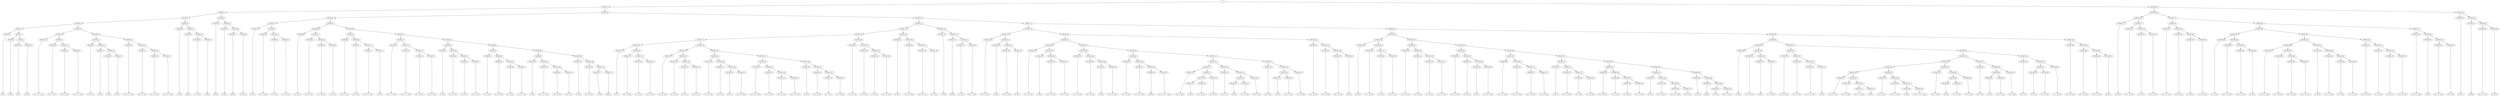 digraph sample{
"S" -> "C85289_1";
"C85289_1" -> "C85289_2";
"C85289_2" -> "C85289_3";
"C85289_3" -> "C85289_4";
"C85289_4" -> "C85289_5";
"C85289_5" -> "C85289_6";
"C85289_6" -> "[G]_1";
"C85289_5" -> "C85289_7";
"C85289_7" -> "C85289_8";
"C85289_8" -> "[A  B]_1";
"C85289_7" -> "C85289_9";
"C85289_9" -> "C85289_10";
"C85289_10" -> "[C]_1";
"C85289_9" -> "C85289_11";
"C85289_11" -> "[E  F]_1";
"C85289_4" -> "C85289_12";
"C85289_12" -> "C85289_13";
"C85289_13" -> "C85289_14";
"C85289_14" -> "[C  D  E  F  G]_1";
"C85289_13" -> "C85289_15";
"C85289_15" -> "C85289_16";
"C85289_16" -> "[D  E  F  G]_1";
"C85289_15" -> "C85289_17";
"C85289_17" -> "C85289_18";
"C85289_18" -> "[F  G  A  B]_1";
"C85289_17" -> "C85289_19";
"C85289_19" -> "[C  D  G  A  B]_1";
"C85289_12" -> "C85289_20";
"C85289_20" -> "C85289_21";
"C85289_21" -> "C85289_22";
"C85289_22" -> "[C  E  G]_1";
"C85289_21" -> "C85289_23";
"C85289_23" -> "C85289_24";
"C85289_24" -> "[A  B]_2";
"C85289_23" -> "C85289_25";
"C85289_25" -> "C85289_26";
"C85289_26" -> "[A  B]_3";
"C85289_25" -> "C85289_27";
"C85289_27" -> "[C  E]_1";
"C85289_20" -> "C85289_28";
"C85289_28" -> "C85289_29";
"C85289_29" -> "[C  D  E  F  G]_2";
"C85289_28" -> "C85289_30";
"C85289_30" -> "C85289_31";
"C85289_31" -> "[D  E  F  G]_2";
"C85289_30" -> "C85289_32";
"C85289_32" -> "C85289_33";
"C85289_33" -> "[F  G  A  B]_2";
"C85289_32" -> "C85289_34";
"C85289_34" -> "[C  D  G  A  B]_2";
"C85289_3" -> "C85289_35";
"C85289_35" -> "C85289_36";
"C85289_36" -> "[C  E]_2";
"C85289_35" -> "C85289_37";
"C85289_37" -> "C85289_38";
"C85289_38" -> "[rest]_1";
"C85289_37" -> "C85289_39";
"C85289_39" -> "C85289_40";
"C85289_40" -> "[C  E  A]_1";
"C85289_39" -> "C85289_41";
"C85289_41" -> "[rest]_2";
"C85289_2" -> "C85289_42";
"C85289_42" -> "C85289_43";
"C85289_43" -> "[rest]_3";
"C85289_42" -> "C85289_44";
"C85289_44" -> "C85289_45";
"C85289_45" -> "[G  B]_1";
"C85289_44" -> "C85289_46";
"C85289_46" -> "C85289_47";
"C85289_47" -> "[rest]_4";
"C85289_46" -> "C85289_48";
"C85289_48" -> "[C  D  F]_1";
"C85289_1" -> "C85289_49";
"C85289_49" -> "C85289_50";
"C85289_50" -> "C85289_51";
"C85289_51" -> "C85289_52";
"C85289_52" -> "[C  E]_3";
"C85289_51" -> "C85289_53";
"C85289_53" -> "C85289_54";
"C85289_54" -> "[F  G  A  B]_3";
"C85289_53" -> "C85289_55";
"C85289_55" -> "C85289_56";
"C85289_56" -> "[C  F  A]_1";
"C85289_55" -> "C85289_57";
"C85289_57" -> "[C  D  A  B]_1";
"C85289_50" -> "C85289_58";
"C85289_58" -> "C85289_59";
"C85289_59" -> "C85289_60";
"C85289_60" -> "[C  E  G]_2";
"C85289_59" -> "C85289_61";
"C85289_61" -> "C85289_62";
"C85289_62" -> "[C  D  E  F]_1";
"C85289_61" -> "C85289_63";
"C85289_63" -> "C85289_64";
"C85289_64" -> "[C  D  E  F]_2";
"C85289_63" -> "C85289_65";
"C85289_65" -> "[C  E  G]_3";
"C85289_58" -> "C85289_66";
"C85289_66" -> "C85289_67";
"C85289_67" -> "C85289_68";
"C85289_68" -> "[C  D  E  F]_3";
"C85289_67" -> "C85289_69";
"C85289_69" -> "C85289_70";
"C85289_70" -> "[C  E  A]_2";
"C85289_69" -> "C85289_71";
"C85289_71" -> "C85289_72";
"C85289_72" -> "[C  D  E  A  B]_1";
"C85289_71" -> "C85289_73";
"C85289_73" -> "[D  F]_1";
"C85289_66" -> "C85289_74";
"C85289_74" -> "C85289_75";
"C85289_75" -> "C85289_76";
"C85289_76" -> "[C  D  E  G  B]_1";
"C85289_75" -> "C85289_77";
"C85289_77" -> "C85289_78";
"C85289_78" -> "[C  D  G  A  B]_3";
"C85289_77" -> "C85289_79";
"C85289_79" -> "C85289_80";
"C85289_80" -> "[F  G  A  B]_4";
"C85289_79" -> "C85289_81";
"C85289_81" -> "[D  E  F  G]_3";
"C85289_74" -> "C85289_82";
"C85289_82" -> "C85289_83";
"C85289_83" -> "C85289_84";
"C85289_84" -> "[C  E]_4";
"C85289_83" -> "C85289_85";
"C85289_85" -> "C85289_86";
"C85289_86" -> "[F  G  A  B]_5";
"C85289_85" -> "C85289_87";
"C85289_87" -> "C85289_88";
"C85289_88" -> "[C  F  A]_2";
"C85289_87" -> "C85289_89";
"C85289_89" -> "[C  D  A  B]_2";
"C85289_82" -> "C85289_90";
"C85289_90" -> "C85289_91";
"C85289_91" -> "C85289_92";
"C85289_92" -> "[C  E  G]_4";
"C85289_91" -> "C85289_93";
"C85289_93" -> "C85289_94";
"C85289_94" -> "[C  D  E  F]_4";
"C85289_93" -> "C85289_95";
"C85289_95" -> "C85289_96";
"C85289_96" -> "[C  E  G]_5";
"C85289_95" -> "C85289_97";
"C85289_97" -> "[C  D  E  F]_5";
"C85289_90" -> "C85289_98";
"C85289_98" -> "C85289_99";
"C85289_99" -> "C85289_100";
"C85289_100" -> "[F  A]_1";
"C85289_99" -> "C85289_101";
"C85289_101" -> "C85289_102";
"C85289_102" -> "[C  D  E  G  B]_2";
"C85289_101" -> "C85289_103";
"C85289_103" -> "C85289_104";
"C85289_104" -> "[D  E  F  G]_4";
"C85289_103" -> "C85289_105";
"C85289_105" -> "[D  F  G]_1";
"C85289_98" -> "C85289_106";
"C85289_106" -> "C85289_107";
"C85289_107" -> "[C  E]_5";
"C85289_106" -> "C85289_108";
"C85289_108" -> "C85289_109";
"C85289_109" -> "[D  E  F  G]_5";
"C85289_108" -> "C85289_110";
"C85289_110" -> "C85289_111";
"C85289_111" -> "[C  E]_6";
"C85289_110" -> "C85289_112";
"C85289_112" -> "[rest]_5";
"C85289_49" -> "C85289_113";
"C85289_113" -> "C85289_114";
"C85289_114" -> "C85289_115";
"C85289_115" -> "C85289_116";
"C85289_116" -> "C85289_117";
"C85289_117" -> "C85289_118";
"C85289_118" -> "C85289_119";
"C85289_119" -> "[C  E]_7";
"C85289_118" -> "C85289_120";
"C85289_120" -> "C85289_121";
"C85289_121" -> "[F  G  A  B]_6";
"C85289_120" -> "C85289_122";
"C85289_122" -> "C85289_123";
"C85289_123" -> "[C  F  A]_3";
"C85289_122" -> "C85289_124";
"C85289_124" -> "[C  D  A  B]_3";
"C85289_117" -> "C85289_125";
"C85289_125" -> "C85289_126";
"C85289_126" -> "C85289_127";
"C85289_127" -> "[C  D  E  F]_6";
"C85289_126" -> "C85289_128";
"C85289_128" -> "C85289_129";
"C85289_129" -> "[C  E  G]_6";
"C85289_128" -> "C85289_130";
"C85289_130" -> "C85289_131";
"C85289_131" -> "[C  E  G]_7";
"C85289_130" -> "C85289_132";
"C85289_132" -> "[C  D  E  F]_7";
"C85289_125" -> "C85289_133";
"C85289_133" -> "C85289_134";
"C85289_134" -> "C85289_135";
"C85289_135" -> "[C  D  E  F]_8";
"C85289_134" -> "C85289_136";
"C85289_136" -> "C85289_137";
"C85289_137" -> "[C  E  A]_3";
"C85289_136" -> "C85289_138";
"C85289_138" -> "C85289_139";
"C85289_139" -> "[D  F]_2";
"C85289_138" -> "C85289_140";
"C85289_140" -> "[C  D  E  A  B]_2";
"C85289_133" -> "C85289_141";
"C85289_141" -> "C85289_142";
"C85289_142" -> "C85289_143";
"C85289_143" -> "[C  D  G  A  B]_4";
"C85289_142" -> "C85289_144";
"C85289_144" -> "C85289_145";
"C85289_145" -> "[F  G  A  B]_7";
"C85289_144" -> "C85289_146";
"C85289_146" -> "C85289_147";
"C85289_147" -> "[D  E  F  G]_6";
"C85289_146" -> "C85289_148";
"C85289_148" -> "[C  D  E  G  B]_3";
"C85289_141" -> "C85289_149";
"C85289_149" -> "C85289_150";
"C85289_150" -> "[C  E]_8";
"C85289_149" -> "C85289_151";
"C85289_151" -> "C85289_152";
"C85289_152" -> "[F  G  A  B]_8";
"C85289_151" -> "C85289_153";
"C85289_153" -> "C85289_154";
"C85289_154" -> "[C  F  A]_4";
"C85289_153" -> "C85289_155";
"C85289_155" -> "[C  D  A  B]_4";
"C85289_116" -> "C85289_156";
"C85289_156" -> "C85289_157";
"C85289_157" -> "[C  D  E  F]_9";
"C85289_156" -> "C85289_158";
"C85289_158" -> "C85289_159";
"C85289_159" -> "[C  E  G]_8";
"C85289_158" -> "C85289_160";
"C85289_160" -> "C85289_161";
"C85289_161" -> "[C  E  G]_9";
"C85289_160" -> "C85289_162";
"C85289_162" -> "[C  D  E  F]_10";
"C85289_115" -> "C85289_163";
"C85289_163" -> "C85289_164";
"C85289_164" -> "[F  A]_2";
"C85289_163" -> "C85289_165";
"C85289_165" -> "C85289_166";
"C85289_166" -> "[C  D  E  G  B]_4";
"C85289_165" -> "C85289_167";
"C85289_167" -> "C85289_168";
"C85289_168" -> "[D  E  F  G]_7";
"C85289_167" -> "C85289_169";
"C85289_169" -> "[D  F  G]_2";
"C85289_114" -> "C85289_170";
"C85289_170" -> "C85289_171";
"C85289_171" -> "[C  E]_9";
"C85289_170" -> "C85289_172";
"C85289_172" -> "C85289_173";
"C85289_173" -> "[rest]_6";
"C85289_172" -> "C85289_174";
"C85289_174" -> "C85289_175";
"C85289_175" -> "[C  E]_10";
"C85289_174" -> "C85289_176";
"C85289_176" -> "[D  E  F  G]_8";
"C85289_113" -> "C85289_177";
"C85289_177" -> "C85289_178";
"C85289_178" -> "C85289_179";
"C85289_179" -> "C85289_180";
"C85289_180" -> "[C  D  E  F]_11";
"C85289_179" -> "C85289_181";
"C85289_181" -> "C85289_182";
"C85289_182" -> "[D  B]_1";
"C85289_181" -> "C85289_183";
"C85289_183" -> "C85289_184";
"C85289_184" -> "[C  D  A  B]_5";
"C85289_183" -> "C85289_185";
"C85289_185" -> "[G  B]_2";
"C85289_178" -> "C85289_186";
"C85289_186" -> "C85289_187";
"C85289_187" -> "C85289_188";
"C85289_188" -> "C85289_189";
"C85289_189" -> "[C  D  E  F]_12";
"C85289_188" -> "C85289_190";
"C85289_190" -> "C85289_191";
"C85289_191" -> "[D  B]_2";
"C85289_190" -> "C85289_192";
"C85289_192" -> "C85289_193";
"C85289_193" -> "[C  D  F  A  B]_1";
"C85289_192" -> "C85289_194";
"C85289_194" -> "[D  F  G  B]_1";
"C85289_187" -> "C85289_195";
"C85289_195" -> "C85289_196";
"C85289_196" -> "C85289_197";
"C85289_197" -> "[C  D  E  F]_13";
"C85289_196" -> "C85289_198";
"C85289_198" -> "C85289_199";
"C85289_199" -> "[D  F  G  B]_2";
"C85289_198" -> "C85289_200";
"C85289_200" -> "C85289_201";
"C85289_201" -> "[D  B]_3";
"C85289_200" -> "C85289_202";
"C85289_202" -> "[C  D  F  A  B]_2";
"C85289_195" -> "C85289_203";
"C85289_203" -> "C85289_204";
"C85289_204" -> "C85289_205";
"C85289_205" -> "[D  F  G  B]_3";
"C85289_204" -> "C85289_206";
"C85289_206" -> "C85289_207";
"C85289_207" -> "[C  D  E  A  B]_3";
"C85289_206" -> "C85289_208";
"C85289_208" -> "C85289_209";
"C85289_209" -> "[D  B]_4";
"C85289_208" -> "C85289_210";
"C85289_210" -> "[C  D  E  F  G  A  B]_1";
"C85289_203" -> "C85289_211";
"C85289_211" -> "C85289_212";
"C85289_212" -> "C85289_213";
"C85289_213" -> "C85289_214";
"C85289_214" -> "[D  F  G  B]_4";
"C85289_213" -> "C85289_215";
"C85289_215" -> "C85289_216";
"C85289_216" -> "C85289_217";
"C85289_217" -> "[D  F]_3";
"C85289_216" -> "C85289_218";
"C85289_218" -> "[C  D  E  B]_1";
"C85289_215" -> "C85289_219";
"C85289_219" -> "[D  F  Gis]_1";
"C85289_212" -> "C85289_220";
"C85289_220" -> "C85289_221";
"C85289_221" -> "[D  F  G]_3";
"C85289_220" -> "C85289_222";
"C85289_222" -> "C85289_223";
"C85289_223" -> "C85289_224";
"C85289_224" -> "[D  F]_4";
"C85289_223" -> "C85289_225";
"C85289_225" -> "[C  D  E  B]_2";
"C85289_222" -> "C85289_226";
"C85289_226" -> "[D  F  Gis]_2";
"C85289_211" -> "C85289_227";
"C85289_227" -> "C85289_228";
"C85289_228" -> "[D  F  G]_4";
"C85289_227" -> "C85289_229";
"C85289_229" -> "C85289_230";
"C85289_230" -> "C85289_231";
"C85289_231" -> "[D  F]_5";
"C85289_230" -> "C85289_232";
"C85289_232" -> "[C  D  E  B]_3";
"C85289_229" -> "C85289_233";
"C85289_233" -> "[C  D  E  B]_4";
"C85289_186" -> "C85289_234";
"C85289_234" -> "C85289_235";
"C85289_235" -> "[C  D  A  B]_6";
"C85289_234" -> "C85289_236";
"C85289_236" -> "C85289_237";
"C85289_237" -> "[F  G  A  B]_9";
"C85289_236" -> "C85289_238";
"C85289_238" -> "C85289_239";
"C85289_239" -> "[D  E  F  G]_9";
"C85289_238" -> "C85289_240";
"C85289_240" -> "[D  F]_6";
"C85289_177" -> "C85289_241";
"C85289_241" -> "C85289_242";
"C85289_242" -> "C85289_243";
"C85289_243" -> "C85289_244";
"C85289_244" -> "[C  E]_11";
"C85289_243" -> "C85289_245";
"C85289_245" -> "C85289_246";
"C85289_246" -> "[F  G  A  B]_10";
"C85289_245" -> "C85289_247";
"C85289_247" -> "C85289_248";
"C85289_248" -> "[C  F  A]_5";
"C85289_247" -> "C85289_249";
"C85289_249" -> "[C  D  A  B]_7";
"C85289_242" -> "C85289_250";
"C85289_250" -> "C85289_251";
"C85289_251" -> "C85289_252";
"C85289_252" -> "[C  D  E  F]_14";
"C85289_251" -> "C85289_253";
"C85289_253" -> "C85289_254";
"C85289_254" -> "[C  E  G]_10";
"C85289_253" -> "C85289_255";
"C85289_255" -> "C85289_256";
"C85289_256" -> "[C  E  G]_11";
"C85289_255" -> "C85289_257";
"C85289_257" -> "[C  D  E  F]_15";
"C85289_250" -> "C85289_258";
"C85289_258" -> "C85289_259";
"C85289_259" -> "C85289_260";
"C85289_260" -> "[C  D  E  F]_16";
"C85289_259" -> "C85289_261";
"C85289_261" -> "C85289_262";
"C85289_262" -> "[C  E  A]_4";
"C85289_261" -> "C85289_263";
"C85289_263" -> "C85289_264";
"C85289_264" -> "[D  F]_7";
"C85289_263" -> "C85289_265";
"C85289_265" -> "[C  D  E  A  B]_4";
"C85289_258" -> "C85289_266";
"C85289_266" -> "C85289_267";
"C85289_267" -> "C85289_268";
"C85289_268" -> "[C  D  G  A  B]_5";
"C85289_267" -> "C85289_269";
"C85289_269" -> "C85289_270";
"C85289_270" -> "[C  D  E  G  B]_5";
"C85289_269" -> "C85289_271";
"C85289_271" -> "C85289_272";
"C85289_272" -> "[D  E  F  G]_10";
"C85289_271" -> "C85289_273";
"C85289_273" -> "[F  G  A  B]_11";
"C85289_266" -> "C85289_274";
"C85289_274" -> "C85289_275";
"C85289_275" -> "C85289_276";
"C85289_276" -> "[C  E]_12";
"C85289_275" -> "C85289_277";
"C85289_277" -> "C85289_278";
"C85289_278" -> "[F  G  A  B]_12";
"C85289_277" -> "C85289_279";
"C85289_279" -> "C85289_280";
"C85289_280" -> "[C  F  A]_6";
"C85289_279" -> "C85289_281";
"C85289_281" -> "[C  D  A  B]_8";
"C85289_274" -> "C85289_282";
"C85289_282" -> "C85289_283";
"C85289_283" -> "C85289_284";
"C85289_284" -> "[C  D  E  F]_17";
"C85289_283" -> "C85289_285";
"C85289_285" -> "C85289_286";
"C85289_286" -> "[C  E  G]_12";
"C85289_285" -> "C85289_287";
"C85289_287" -> "C85289_288";
"C85289_288" -> "[C  E  G]_13";
"C85289_287" -> "C85289_289";
"C85289_289" -> "[C  D  E  F]_18";
"C85289_282" -> "C85289_290";
"C85289_290" -> "C85289_291";
"C85289_291" -> "C85289_292";
"C85289_292" -> "[F  A]_3";
"C85289_291" -> "C85289_293";
"C85289_293" -> "C85289_294";
"C85289_294" -> "[D  E  F  G]_11";
"C85289_293" -> "C85289_295";
"C85289_295" -> "C85289_296";
"C85289_296" -> "[C  D  E  G  B]_6";
"C85289_295" -> "C85289_297";
"C85289_297" -> "[D  F  G]_5";
"C85289_290" -> "C85289_298";
"C85289_298" -> "C85289_299";
"C85289_299" -> "[C  E]_13";
"C85289_298" -> "C85289_300";
"C85289_300" -> "C85289_301";
"C85289_301" -> "[rest]_7";
"C85289_300" -> "C85289_302";
"C85289_302" -> "C85289_303";
"C85289_303" -> "[C  E]_14";
"C85289_302" -> "C85289_304";
"C85289_304" -> "[D  E  F  G]_12";
"C85289_241" -> "C85289_305";
"C85289_305" -> "C85289_306";
"C85289_306" -> "C85289_307";
"C85289_307" -> "C85289_308";
"C85289_308" -> "[G  B]_3";
"C85289_307" -> "C85289_309";
"C85289_309" -> "C85289_310";
"C85289_310" -> "[C  D  E  F]_19";
"C85289_309" -> "C85289_311";
"C85289_311" -> "C85289_312";
"C85289_312" -> "[D  B]_5";
"C85289_311" -> "C85289_313";
"C85289_313" -> "[C  D  A  B]_9";
"C85289_306" -> "C85289_314";
"C85289_314" -> "C85289_315";
"C85289_315" -> "C85289_316";
"C85289_316" -> "[C  D  E  F]_20";
"C85289_315" -> "C85289_317";
"C85289_317" -> "C85289_318";
"C85289_318" -> "[D  F  G  B]_5";
"C85289_317" -> "C85289_319";
"C85289_319" -> "C85289_320";
"C85289_320" -> "[C  D  F  A  B]_3";
"C85289_319" -> "C85289_321";
"C85289_321" -> "[D  B]_6";
"C85289_314" -> "C85289_322";
"C85289_322" -> "C85289_323";
"C85289_323" -> "C85289_324";
"C85289_324" -> "C85289_325";
"C85289_325" -> "C85289_326";
"C85289_326" -> "C85289_327";
"C85289_327" -> "[C  D  E  F]_21";
"C85289_326" -> "C85289_328";
"C85289_328" -> "C85289_329";
"C85289_329" -> "[D  F  G  B]_6";
"C85289_328" -> "C85289_330";
"C85289_330" -> "C85289_331";
"C85289_331" -> "[C  D  F  A  B]_4";
"C85289_330" -> "C85289_332";
"C85289_332" -> "[D  B]_7";
"C85289_325" -> "C85289_333";
"C85289_333" -> "C85289_334";
"C85289_334" -> "[D  F  G  B]_7";
"C85289_333" -> "C85289_335";
"C85289_335" -> "C85289_336";
"C85289_336" -> "[C  D  E  A  B]_5";
"C85289_335" -> "C85289_337";
"C85289_337" -> "C85289_338";
"C85289_338" -> "[D  B]_8";
"C85289_337" -> "C85289_339";
"C85289_339" -> "[C  D  E  F  G  A  B]_2";
"C85289_324" -> "C85289_340";
"C85289_340" -> "C85289_341";
"C85289_341" -> "[D  F  G  B]_8";
"C85289_340" -> "C85289_342";
"C85289_342" -> "C85289_343";
"C85289_343" -> "C85289_344";
"C85289_344" -> "[D  F]_8";
"C85289_343" -> "C85289_345";
"C85289_345" -> "[C  D  E  B]_5";
"C85289_342" -> "C85289_346";
"C85289_346" -> "[D  F  Gis]_3";
"C85289_323" -> "C85289_347";
"C85289_347" -> "C85289_348";
"C85289_348" -> "[D  F  G]_6";
"C85289_347" -> "C85289_349";
"C85289_349" -> "C85289_350";
"C85289_350" -> "C85289_351";
"C85289_351" -> "[D  F]_9";
"C85289_350" -> "C85289_352";
"C85289_352" -> "[C  D  E  B]_6";
"C85289_349" -> "C85289_353";
"C85289_353" -> "[D  F  Gis]_4";
"C85289_322" -> "C85289_354";
"C85289_354" -> "C85289_355";
"C85289_355" -> "[D  F  G]_7";
"C85289_354" -> "C85289_356";
"C85289_356" -> "C85289_357";
"C85289_357" -> "C85289_358";
"C85289_358" -> "[D  F]_10";
"C85289_357" -> "C85289_359";
"C85289_359" -> "[C  D  E  B]_7";
"C85289_356" -> "C85289_360";
"C85289_360" -> "[C  D  E  B]_8";
"C85289_305" -> "C85289_361";
"C85289_361" -> "C85289_362";
"C85289_362" -> "[C  D  A  B]_10";
"C85289_361" -> "C85289_363";
"C85289_363" -> "C85289_364";
"C85289_364" -> "[F  G  A  B]_13";
"C85289_363" -> "C85289_365";
"C85289_365" -> "C85289_366";
"C85289_366" -> "[D  E  F  G]_13";
"C85289_365" -> "C85289_367";
"C85289_367" -> "[D  F]_11";
"S" -> "C85289_368";
"C85289_368" -> "C85289_369";
"C85289_369" -> "C85289_370";
"C85289_370" -> "C85289_371";
"C85289_371" -> "[C  E]_15";
"C85289_370" -> "C85289_372";
"C85289_372" -> "C85289_373";
"C85289_373" -> "[F  G  A  B]_14";
"C85289_372" -> "C85289_374";
"C85289_374" -> "C85289_375";
"C85289_375" -> "[C  F  A]_7";
"C85289_374" -> "C85289_376";
"C85289_376" -> "[C  D  A  B]_11";
"C85289_369" -> "C85289_377";
"C85289_377" -> "C85289_378";
"C85289_378" -> "C85289_379";
"C85289_379" -> "[C  D  E  F]_22";
"C85289_378" -> "C85289_380";
"C85289_380" -> "C85289_381";
"C85289_381" -> "[C  E  G]_14";
"C85289_380" -> "C85289_382";
"C85289_382" -> "C85289_383";
"C85289_383" -> "[C  E  G]_15";
"C85289_382" -> "C85289_384";
"C85289_384" -> "[C  D  E  F]_23";
"C85289_377" -> "C85289_385";
"C85289_385" -> "C85289_386";
"C85289_386" -> "C85289_387";
"C85289_387" -> "C85289_388";
"C85289_388" -> "[C  E  A]_5";
"C85289_387" -> "C85289_389";
"C85289_389" -> "C85289_390";
"C85289_390" -> "[C  D  E  A  B]_6";
"C85289_389" -> "C85289_391";
"C85289_391" -> "C85289_392";
"C85289_392" -> "[C  D  E  F]_24";
"C85289_391" -> "C85289_393";
"C85289_393" -> "[D  F]_12";
"C85289_386" -> "C85289_394";
"C85289_394" -> "C85289_395";
"C85289_395" -> "C85289_396";
"C85289_396" -> "C85289_397";
"C85289_397" -> "[C  D  G  A  B]_6";
"C85289_396" -> "C85289_398";
"C85289_398" -> "C85289_399";
"C85289_399" -> "[F  G  A  B]_15";
"C85289_398" -> "C85289_400";
"C85289_400" -> "C85289_401";
"C85289_401" -> "[D  E  F  G]_14";
"C85289_400" -> "C85289_402";
"C85289_402" -> "[C  D  E  G  B]_7";
"C85289_395" -> "C85289_403";
"C85289_403" -> "C85289_404";
"C85289_404" -> "[C  E]_16";
"C85289_403" -> "C85289_405";
"C85289_405" -> "C85289_406";
"C85289_406" -> "[F  G  A  B]_16";
"C85289_405" -> "C85289_407";
"C85289_407" -> "C85289_408";
"C85289_408" -> "[C  F  A]_8";
"C85289_407" -> "C85289_409";
"C85289_409" -> "[C  D  A  B]_12";
"C85289_394" -> "C85289_410";
"C85289_410" -> "C85289_411";
"C85289_411" -> "[C  D  E  F]_25";
"C85289_410" -> "C85289_412";
"C85289_412" -> "C85289_413";
"C85289_413" -> "[C  E  G]_16";
"C85289_412" -> "C85289_414";
"C85289_414" -> "C85289_415";
"C85289_415" -> "[C  E  G]_17";
"C85289_414" -> "C85289_416";
"C85289_416" -> "[C  D  E  F]_26";
"C85289_385" -> "C85289_417";
"C85289_417" -> "C85289_418";
"C85289_418" -> "[C  D  E  G  B]_8";
"C85289_417" -> "C85289_419";
"C85289_419" -> "C85289_420";
"C85289_420" -> "[F  A]_4";
"C85289_419" -> "C85289_421";
"C85289_421" -> "C85289_422";
"C85289_422" -> "[D  E  F  G]_15";
"C85289_421" -> "C85289_423";
"C85289_423" -> "[D  F  G]_8";
"C85289_368" -> "C85289_424";
"C85289_424" -> "C85289_425";
"C85289_425" -> "[C  E]_17";
"C85289_424" -> "C85289_426";
"C85289_426" -> "C85289_427";
"C85289_427" -> "[rest]_8";
"C85289_426" -> "C85289_428";
"C85289_428" -> "C85289_429";
"C85289_429" -> "[D  E  F  G]_16";
"C85289_428" -> "C85289_430";
"C85289_430" -> "[C  E]_18";

{rank = min; "S";}
{rank = same; "C85289_1"; "C85289_368";}
{rank = same; "C85289_2"; "C85289_49"; "C85289_369"; "C85289_424";}
{rank = same; "C85289_3"; "C85289_42"; "C85289_50"; "C85289_113"; "C85289_370"; "C85289_377"; "C85289_425"; "C85289_426";}
{rank = same; "C85289_4"; "C85289_35"; "C85289_43"; "C85289_44"; "C85289_51"; "C85289_58"; "C85289_114"; "C85289_177"; "C85289_371"; "C85289_372"; "C85289_378"; "C85289_385"; "C85289_427"; "C85289_428";}
{rank = same; "C85289_5"; "C85289_12"; "C85289_36"; "C85289_37"; "C85289_45"; "C85289_46"; "C85289_52"; "C85289_53"; "C85289_59"; "C85289_66"; "C85289_115"; "C85289_170"; "C85289_178"; "C85289_241"; "C85289_373"; "C85289_374"; "C85289_379"; "C85289_380"; "C85289_386"; "C85289_417"; "C85289_429"; "C85289_430";}
{rank = same; "C85289_6"; "C85289_7"; "C85289_13"; "C85289_20"; "C85289_38"; "C85289_39"; "C85289_47"; "C85289_48"; "C85289_54"; "C85289_55"; "C85289_60"; "C85289_61"; "C85289_67"; "C85289_74"; "C85289_116"; "C85289_163"; "C85289_171"; "C85289_172"; "C85289_179"; "C85289_186"; "C85289_242"; "C85289_305"; "C85289_375"; "C85289_376"; "C85289_381"; "C85289_382"; "C85289_387"; "C85289_394"; "C85289_418"; "C85289_419";}
{rank = same; "C85289_8"; "C85289_9"; "C85289_14"; "C85289_15"; "C85289_21"; "C85289_28"; "C85289_40"; "C85289_41"; "C85289_56"; "C85289_57"; "C85289_62"; "C85289_63"; "C85289_68"; "C85289_69"; "C85289_75"; "C85289_82"; "C85289_117"; "C85289_156"; "C85289_164"; "C85289_165"; "C85289_173"; "C85289_174"; "C85289_180"; "C85289_181"; "C85289_187"; "C85289_234"; "C85289_243"; "C85289_250"; "C85289_306"; "C85289_361"; "C85289_383"; "C85289_384"; "C85289_388"; "C85289_389"; "C85289_395"; "C85289_410"; "C85289_420"; "C85289_421";}
{rank = same; "C85289_10"; "C85289_11"; "C85289_16"; "C85289_17"; "C85289_22"; "C85289_23"; "C85289_29"; "C85289_30"; "C85289_64"; "C85289_65"; "C85289_70"; "C85289_71"; "C85289_76"; "C85289_77"; "C85289_83"; "C85289_90"; "C85289_118"; "C85289_125"; "C85289_157"; "C85289_158"; "C85289_166"; "C85289_167"; "C85289_175"; "C85289_176"; "C85289_182"; "C85289_183"; "C85289_188"; "C85289_195"; "C85289_235"; "C85289_236"; "C85289_244"; "C85289_245"; "C85289_251"; "C85289_258"; "C85289_307"; "C85289_314"; "C85289_362"; "C85289_363"; "C85289_390"; "C85289_391"; "C85289_396"; "C85289_403"; "C85289_411"; "C85289_412"; "C85289_422"; "C85289_423";}
{rank = same; "C85289_18"; "C85289_19"; "C85289_24"; "C85289_25"; "C85289_31"; "C85289_32"; "C85289_72"; "C85289_73"; "C85289_78"; "C85289_79"; "C85289_84"; "C85289_85"; "C85289_91"; "C85289_98"; "C85289_119"; "C85289_120"; "C85289_126"; "C85289_133"; "C85289_159"; "C85289_160"; "C85289_168"; "C85289_169"; "C85289_184"; "C85289_185"; "C85289_189"; "C85289_190"; "C85289_196"; "C85289_203"; "C85289_237"; "C85289_238"; "C85289_246"; "C85289_247"; "C85289_252"; "C85289_253"; "C85289_259"; "C85289_266"; "C85289_308"; "C85289_309"; "C85289_315"; "C85289_322"; "C85289_364"; "C85289_365"; "C85289_392"; "C85289_393"; "C85289_397"; "C85289_398"; "C85289_404"; "C85289_405"; "C85289_413"; "C85289_414";}
{rank = same; "C85289_26"; "C85289_27"; "C85289_33"; "C85289_34"; "C85289_80"; "C85289_81"; "C85289_86"; "C85289_87"; "C85289_92"; "C85289_93"; "C85289_99"; "C85289_106"; "C85289_121"; "C85289_122"; "C85289_127"; "C85289_128"; "C85289_134"; "C85289_141"; "C85289_161"; "C85289_162"; "C85289_191"; "C85289_192"; "C85289_197"; "C85289_198"; "C85289_204"; "C85289_211"; "C85289_239"; "C85289_240"; "C85289_248"; "C85289_249"; "C85289_254"; "C85289_255"; "C85289_260"; "C85289_261"; "C85289_267"; "C85289_274"; "C85289_310"; "C85289_311"; "C85289_316"; "C85289_317"; "C85289_323"; "C85289_354"; "C85289_366"; "C85289_367"; "C85289_399"; "C85289_400"; "C85289_406"; "C85289_407"; "C85289_415"; "C85289_416";}
{rank = same; "C85289_88"; "C85289_89"; "C85289_94"; "C85289_95"; "C85289_100"; "C85289_101"; "C85289_107"; "C85289_108"; "C85289_123"; "C85289_124"; "C85289_129"; "C85289_130"; "C85289_135"; "C85289_136"; "C85289_142"; "C85289_149"; "C85289_193"; "C85289_194"; "C85289_199"; "C85289_200"; "C85289_205"; "C85289_206"; "C85289_212"; "C85289_227"; "C85289_256"; "C85289_257"; "C85289_262"; "C85289_263"; "C85289_268"; "C85289_269"; "C85289_275"; "C85289_282"; "C85289_312"; "C85289_313"; "C85289_318"; "C85289_319"; "C85289_324"; "C85289_347"; "C85289_355"; "C85289_356"; "C85289_401"; "C85289_402"; "C85289_408"; "C85289_409";}
{rank = same; "C85289_96"; "C85289_97"; "C85289_102"; "C85289_103"; "C85289_109"; "C85289_110"; "C85289_131"; "C85289_132"; "C85289_137"; "C85289_138"; "C85289_143"; "C85289_144"; "C85289_150"; "C85289_151"; "C85289_201"; "C85289_202"; "C85289_207"; "C85289_208"; "C85289_213"; "C85289_220"; "C85289_228"; "C85289_229"; "C85289_264"; "C85289_265"; "C85289_270"; "C85289_271"; "C85289_276"; "C85289_277"; "C85289_283"; "C85289_290"; "C85289_320"; "C85289_321"; "C85289_325"; "C85289_340"; "C85289_348"; "C85289_349"; "C85289_357"; "C85289_360";}
{rank = same; "C85289_104"; "C85289_105"; "C85289_111"; "C85289_112"; "C85289_139"; "C85289_140"; "C85289_145"; "C85289_146"; "C85289_152"; "C85289_153"; "C85289_209"; "C85289_210"; "C85289_214"; "C85289_215"; "C85289_221"; "C85289_222"; "C85289_230"; "C85289_233"; "C85289_272"; "C85289_273"; "C85289_278"; "C85289_279"; "C85289_284"; "C85289_285"; "C85289_291"; "C85289_298"; "C85289_326"; "C85289_333"; "C85289_341"; "C85289_342"; "C85289_350"; "C85289_353"; "C85289_358"; "C85289_359";}
{rank = same; "C85289_147"; "C85289_148"; "C85289_154"; "C85289_155"; "C85289_216"; "C85289_219"; "C85289_223"; "C85289_226"; "C85289_231"; "C85289_232"; "C85289_280"; "C85289_281"; "C85289_286"; "C85289_287"; "C85289_292"; "C85289_293"; "C85289_299"; "C85289_300"; "C85289_327"; "C85289_328"; "C85289_334"; "C85289_335"; "C85289_343"; "C85289_346"; "C85289_351"; "C85289_352";}
{rank = same; "C85289_217"; "C85289_218"; "C85289_224"; "C85289_225"; "C85289_288"; "C85289_289"; "C85289_294"; "C85289_295"; "C85289_301"; "C85289_302"; "C85289_329"; "C85289_330"; "C85289_336"; "C85289_337"; "C85289_344"; "C85289_345";}
{rank = same; "C85289_296"; "C85289_297"; "C85289_303"; "C85289_304"; "C85289_331"; "C85289_332"; "C85289_338"; "C85289_339";}
{rank = same; "[A  B]_1"; "[A  B]_2"; "[A  B]_3"; "[C  D  A  B]_1"; "[C  D  A  B]_2"; "[C  D  A  B]_3"; "[C  D  A  B]_4"; "[C  D  A  B]_5"; "[C  D  A  B]_6"; "[C  D  A  B]_7"; "[C  D  A  B]_8"; "[C  D  A  B]_9"; "[C  D  A  B]_10"; "[C  D  A  B]_11"; "[C  D  A  B]_12"; "[C  D  E  A  B]_1"; "[C  D  E  A  B]_2"; "[C  D  E  A  B]_3"; "[C  D  E  A  B]_4"; "[C  D  E  A  B]_5"; "[C  D  E  A  B]_6"; "[C  D  E  B]_1"; "[C  D  E  B]_2"; "[C  D  E  B]_3"; "[C  D  E  B]_4"; "[C  D  E  B]_5"; "[C  D  E  B]_6"; "[C  D  E  B]_7"; "[C  D  E  B]_8"; "[C  D  E  F  G  A  B]_1"; "[C  D  E  F  G  A  B]_2"; "[C  D  E  F  G]_1"; "[C  D  E  F  G]_2"; "[C  D  E  F]_1"; "[C  D  E  F]_2"; "[C  D  E  F]_3"; "[C  D  E  F]_4"; "[C  D  E  F]_5"; "[C  D  E  F]_6"; "[C  D  E  F]_7"; "[C  D  E  F]_8"; "[C  D  E  F]_9"; "[C  D  E  F]_10"; "[C  D  E  F]_11"; "[C  D  E  F]_12"; "[C  D  E  F]_13"; "[C  D  E  F]_14"; "[C  D  E  F]_15"; "[C  D  E  F]_16"; "[C  D  E  F]_17"; "[C  D  E  F]_18"; "[C  D  E  F]_19"; "[C  D  E  F]_20"; "[C  D  E  F]_21"; "[C  D  E  F]_22"; "[C  D  E  F]_23"; "[C  D  E  F]_24"; "[C  D  E  F]_25"; "[C  D  E  F]_26"; "[C  D  E  G  B]_1"; "[C  D  E  G  B]_2"; "[C  D  E  G  B]_3"; "[C  D  E  G  B]_4"; "[C  D  E  G  B]_5"; "[C  D  E  G  B]_6"; "[C  D  E  G  B]_7"; "[C  D  E  G  B]_8"; "[C  D  F  A  B]_1"; "[C  D  F  A  B]_2"; "[C  D  F  A  B]_3"; "[C  D  F  A  B]_4"; "[C  D  F]_1"; "[C  D  G  A  B]_1"; "[C  D  G  A  B]_2"; "[C  D  G  A  B]_3"; "[C  D  G  A  B]_4"; "[C  D  G  A  B]_5"; "[C  D  G  A  B]_6"; "[C  E  A]_1"; "[C  E  A]_2"; "[C  E  A]_3"; "[C  E  A]_4"; "[C  E  A]_5"; "[C  E  G]_1"; "[C  E  G]_2"; "[C  E  G]_3"; "[C  E  G]_4"; "[C  E  G]_5"; "[C  E  G]_6"; "[C  E  G]_7"; "[C  E  G]_8"; "[C  E  G]_9"; "[C  E  G]_10"; "[C  E  G]_11"; "[C  E  G]_12"; "[C  E  G]_13"; "[C  E  G]_14"; "[C  E  G]_15"; "[C  E  G]_16"; "[C  E  G]_17"; "[C  E]_1"; "[C  E]_2"; "[C  E]_3"; "[C  E]_4"; "[C  E]_5"; "[C  E]_6"; "[C  E]_7"; "[C  E]_8"; "[C  E]_9"; "[C  E]_10"; "[C  E]_11"; "[C  E]_12"; "[C  E]_13"; "[C  E]_14"; "[C  E]_15"; "[C  E]_16"; "[C  E]_17"; "[C  E]_18"; "[C  F  A]_1"; "[C  F  A]_2"; "[C  F  A]_3"; "[C  F  A]_4"; "[C  F  A]_5"; "[C  F  A]_6"; "[C  F  A]_7"; "[C  F  A]_8"; "[C]_1"; "[D  B]_1"; "[D  B]_2"; "[D  B]_3"; "[D  B]_4"; "[D  B]_5"; "[D  B]_6"; "[D  B]_7"; "[D  B]_8"; "[D  E  F  G]_1"; "[D  E  F  G]_2"; "[D  E  F  G]_3"; "[D  E  F  G]_4"; "[D  E  F  G]_5"; "[D  E  F  G]_6"; "[D  E  F  G]_7"; "[D  E  F  G]_8"; "[D  E  F  G]_9"; "[D  E  F  G]_10"; "[D  E  F  G]_11"; "[D  E  F  G]_12"; "[D  E  F  G]_13"; "[D  E  F  G]_14"; "[D  E  F  G]_15"; "[D  E  F  G]_16"; "[D  F  G  B]_1"; "[D  F  G  B]_2"; "[D  F  G  B]_3"; "[D  F  G  B]_4"; "[D  F  G  B]_5"; "[D  F  G  B]_6"; "[D  F  G  B]_7"; "[D  F  G  B]_8"; "[D  F  G]_1"; "[D  F  G]_2"; "[D  F  G]_3"; "[D  F  G]_4"; "[D  F  G]_5"; "[D  F  G]_6"; "[D  F  G]_7"; "[D  F  G]_8"; "[D  F  Gis]_1"; "[D  F  Gis]_2"; "[D  F  Gis]_3"; "[D  F  Gis]_4"; "[D  F]_1"; "[D  F]_2"; "[D  F]_3"; "[D  F]_4"; "[D  F]_5"; "[D  F]_6"; "[D  F]_7"; "[D  F]_8"; "[D  F]_9"; "[D  F]_10"; "[D  F]_11"; "[D  F]_12"; "[E  F]_1"; "[F  A]_1"; "[F  A]_2"; "[F  A]_3"; "[F  A]_4"; "[F  G  A  B]_1"; "[F  G  A  B]_2"; "[F  G  A  B]_3"; "[F  G  A  B]_4"; "[F  G  A  B]_5"; "[F  G  A  B]_6"; "[F  G  A  B]_7"; "[F  G  A  B]_8"; "[F  G  A  B]_9"; "[F  G  A  B]_10"; "[F  G  A  B]_11"; "[F  G  A  B]_12"; "[F  G  A  B]_13"; "[F  G  A  B]_14"; "[F  G  A  B]_15"; "[F  G  A  B]_16"; "[G  B]_1"; "[G  B]_2"; "[G  B]_3"; "[G]_1"; "[rest]_1"; "[rest]_2"; "[rest]_3"; "[rest]_4"; "[rest]_5"; "[rest]_6"; "[rest]_7"; "[rest]_8";}
}